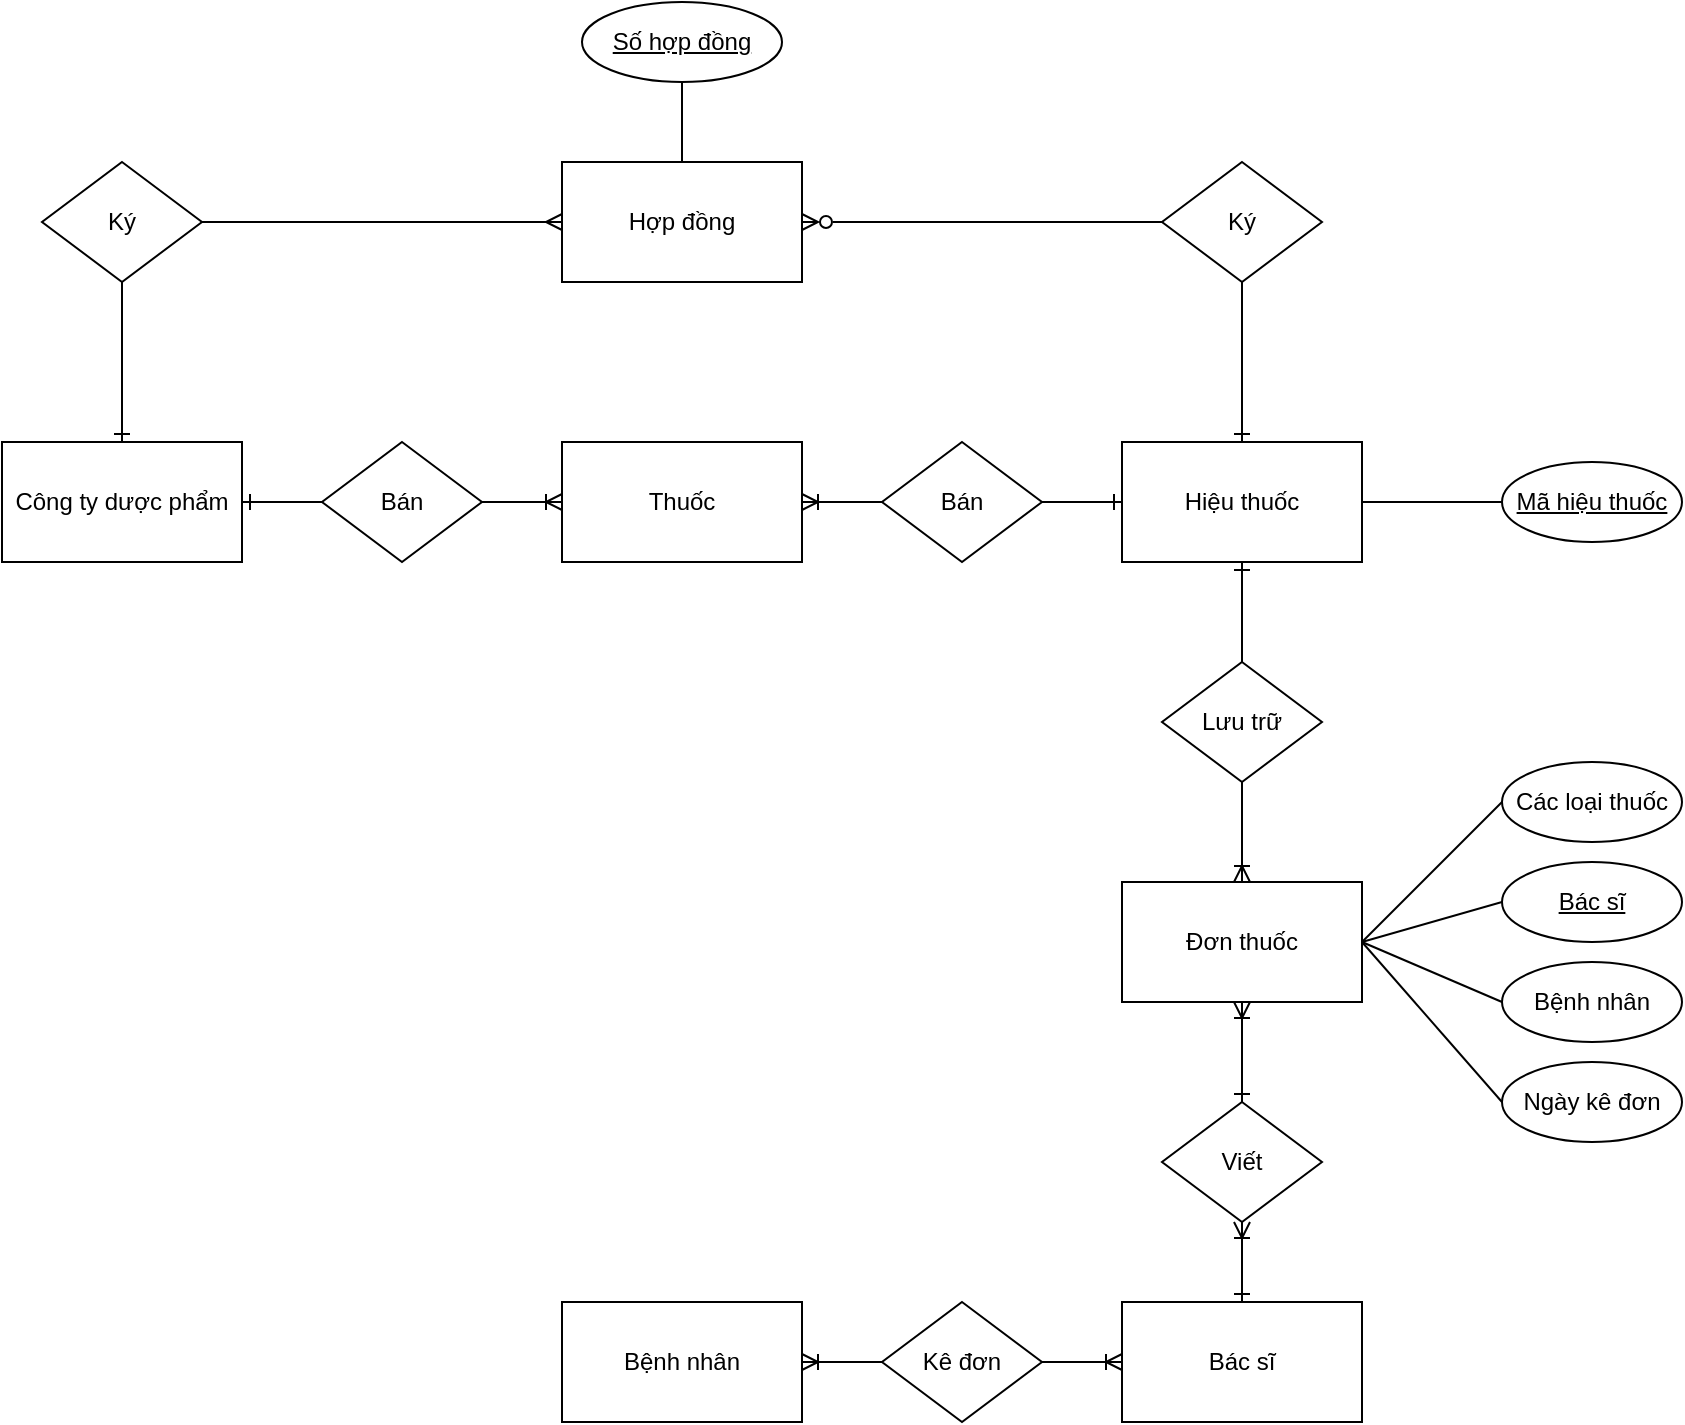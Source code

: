 <mxfile version="23.1.5" type="github" pages="2">
  <diagram name="ER" id="KBxNhcTJK4ZF1nwY1Zu5">
    <mxGraphModel dx="1434" dy="780" grid="1" gridSize="10" guides="1" tooltips="1" connect="1" arrows="1" fold="1" page="1" pageScale="1" pageWidth="1169" pageHeight="827" math="0" shadow="0">
      <root>
        <mxCell id="0" />
        <mxCell id="1" parent="0" />
        <mxCell id="AYmRxT0BlkEhMX28SqVd-1" value="Công ty dược phẩm" style="rounded=0;whiteSpace=wrap;html=1;" parent="1" vertex="1">
          <mxGeometry x="120" y="280" width="120" height="60" as="geometry" />
        </mxCell>
        <mxCell id="AYmRxT0BlkEhMX28SqVd-2" value="Thuốc" style="rounded=0;whiteSpace=wrap;html=1;" parent="1" vertex="1">
          <mxGeometry x="400" y="280" width="120" height="60" as="geometry" />
        </mxCell>
        <mxCell id="AYmRxT0BlkEhMX28SqVd-10" style="edgeStyle=orthogonalEdgeStyle;rounded=0;orthogonalLoop=1;jettySize=auto;html=1;entryX=0;entryY=0.5;entryDx=0;entryDy=0;endArrow=none;endFill=0;" parent="1" source="AYmRxT0BlkEhMX28SqVd-6" target="AYmRxT0BlkEhMX28SqVd-9" edge="1">
          <mxGeometry relative="1" as="geometry" />
        </mxCell>
        <mxCell id="AYmRxT0BlkEhMX28SqVd-12" value="" style="edgeStyle=orthogonalEdgeStyle;rounded=0;orthogonalLoop=1;jettySize=auto;html=1;endArrow=ERoneToMany;endFill=0;" parent="1" source="HR282m85-9Pj-9IuOOif-3" target="AYmRxT0BlkEhMX28SqVd-11" edge="1">
          <mxGeometry relative="1" as="geometry" />
        </mxCell>
        <mxCell id="AYmRxT0BlkEhMX28SqVd-6" value="Hiệu thuốc" style="rounded=0;whiteSpace=wrap;html=1;" parent="1" vertex="1">
          <mxGeometry x="680" y="280" width="120" height="60" as="geometry" />
        </mxCell>
        <mxCell id="AYmRxT0BlkEhMX28SqVd-9" value="&lt;u&gt;Mã hiệu thuốc&lt;/u&gt;" style="ellipse;whiteSpace=wrap;html=1;" parent="1" vertex="1">
          <mxGeometry x="870" y="290" width="90" height="40" as="geometry" />
        </mxCell>
        <mxCell id="AYmRxT0BlkEhMX28SqVd-25" style="edgeStyle=orthogonalEdgeStyle;rounded=0;orthogonalLoop=1;jettySize=auto;html=1;exitX=0.5;exitY=1;exitDx=0;exitDy=0;entryX=0.5;entryY=0;entryDx=0;entryDy=0;endArrow=ERone;endFill=0;startArrow=ERoneToMany;startFill=0;" parent="1" source="HR282m85-9Pj-9IuOOif-5" target="AYmRxT0BlkEhMX28SqVd-24" edge="1">
          <mxGeometry relative="1" as="geometry" />
        </mxCell>
        <mxCell id="AYmRxT0BlkEhMX28SqVd-11" value="Đơn thuốc" style="rounded=0;whiteSpace=wrap;html=1;" parent="1" vertex="1">
          <mxGeometry x="680" y="500" width="120" height="60" as="geometry" />
        </mxCell>
        <mxCell id="AYmRxT0BlkEhMX28SqVd-19" style="rounded=0;orthogonalLoop=1;jettySize=auto;html=1;exitX=0;exitY=0.5;exitDx=0;exitDy=0;endArrow=none;endFill=0;" parent="1" source="AYmRxT0BlkEhMX28SqVd-15" edge="1">
          <mxGeometry relative="1" as="geometry">
            <mxPoint x="800" y="530" as="targetPoint" />
          </mxGeometry>
        </mxCell>
        <mxCell id="AYmRxT0BlkEhMX28SqVd-15" value="Các loại thuốc" style="ellipse;whiteSpace=wrap;html=1;" parent="1" vertex="1">
          <mxGeometry x="870" y="440" width="90" height="40" as="geometry" />
        </mxCell>
        <mxCell id="AYmRxT0BlkEhMX28SqVd-20" style="rounded=0;orthogonalLoop=1;jettySize=auto;html=1;entryX=1;entryY=0.5;entryDx=0;entryDy=0;endArrow=none;endFill=0;exitX=0;exitY=0.5;exitDx=0;exitDy=0;" parent="1" source="AYmRxT0BlkEhMX28SqVd-16" target="AYmRxT0BlkEhMX28SqVd-11" edge="1">
          <mxGeometry relative="1" as="geometry" />
        </mxCell>
        <mxCell id="AYmRxT0BlkEhMX28SqVd-16" value="&lt;u&gt;Bác sĩ&lt;/u&gt;" style="ellipse;whiteSpace=wrap;html=1;" parent="1" vertex="1">
          <mxGeometry x="870" y="490" width="90" height="40" as="geometry" />
        </mxCell>
        <mxCell id="AYmRxT0BlkEhMX28SqVd-21" style="rounded=0;orthogonalLoop=1;jettySize=auto;html=1;endArrow=none;endFill=0;exitX=0;exitY=0.5;exitDx=0;exitDy=0;entryX=1;entryY=0.5;entryDx=0;entryDy=0;" parent="1" source="AYmRxT0BlkEhMX28SqVd-17" target="AYmRxT0BlkEhMX28SqVd-11" edge="1">
          <mxGeometry relative="1" as="geometry" />
        </mxCell>
        <mxCell id="AYmRxT0BlkEhMX28SqVd-17" value="Bệnh nhân" style="ellipse;whiteSpace=wrap;html=1;" parent="1" vertex="1">
          <mxGeometry x="870" y="540" width="90" height="40" as="geometry" />
        </mxCell>
        <mxCell id="AYmRxT0BlkEhMX28SqVd-22" style="rounded=0;orthogonalLoop=1;jettySize=auto;html=1;endArrow=none;endFill=0;exitX=0;exitY=0.5;exitDx=0;exitDy=0;" parent="1" source="AYmRxT0BlkEhMX28SqVd-18" edge="1">
          <mxGeometry relative="1" as="geometry">
            <mxPoint x="800" y="530" as="targetPoint" />
          </mxGeometry>
        </mxCell>
        <mxCell id="AYmRxT0BlkEhMX28SqVd-18" value="Ngày kê đơn" style="ellipse;whiteSpace=wrap;html=1;" parent="1" vertex="1">
          <mxGeometry x="870" y="590" width="90" height="40" as="geometry" />
        </mxCell>
        <mxCell id="AYmRxT0BlkEhMX28SqVd-23" value="Bệnh nhân" style="rounded=0;whiteSpace=wrap;html=1;" parent="1" vertex="1">
          <mxGeometry x="400" y="710" width="120" height="60" as="geometry" />
        </mxCell>
        <mxCell id="AYmRxT0BlkEhMX28SqVd-24" value="Bác sĩ" style="rounded=0;whiteSpace=wrap;html=1;" parent="1" vertex="1">
          <mxGeometry x="680" y="710" width="120" height="60" as="geometry" />
        </mxCell>
        <mxCell id="AYmRxT0BlkEhMX28SqVd-32" value="" style="edgeStyle=orthogonalEdgeStyle;rounded=0;orthogonalLoop=1;jettySize=auto;html=1;endArrow=none;endFill=0;" parent="1" source="AYmRxT0BlkEhMX28SqVd-30" target="AYmRxT0BlkEhMX28SqVd-31" edge="1">
          <mxGeometry relative="1" as="geometry" />
        </mxCell>
        <mxCell id="AYmRxT0BlkEhMX28SqVd-30" value="Hợp đồng" style="rounded=0;whiteSpace=wrap;html=1;" parent="1" vertex="1">
          <mxGeometry x="400" y="140" width="120" height="60" as="geometry" />
        </mxCell>
        <mxCell id="AYmRxT0BlkEhMX28SqVd-31" value="&lt;u&gt;Số hợp đồng&lt;/u&gt;" style="ellipse;whiteSpace=wrap;html=1;rounded=0;" parent="1" vertex="1">
          <mxGeometry x="410" y="60" width="100" height="40" as="geometry" />
        </mxCell>
        <mxCell id="HR282m85-9Pj-9IuOOif-4" value="" style="edgeStyle=orthogonalEdgeStyle;rounded=0;orthogonalLoop=1;jettySize=auto;html=1;endArrow=none;endFill=0;startArrow=ERone;startFill=0;" edge="1" parent="1" source="AYmRxT0BlkEhMX28SqVd-6" target="HR282m85-9Pj-9IuOOif-3">
          <mxGeometry relative="1" as="geometry">
            <mxPoint x="740" y="340" as="sourcePoint" />
            <mxPoint x="740" y="500" as="targetPoint" />
          </mxGeometry>
        </mxCell>
        <mxCell id="HR282m85-9Pj-9IuOOif-3" value="Lưu trữ" style="rhombus;whiteSpace=wrap;html=1;" vertex="1" parent="1">
          <mxGeometry x="700" y="390" width="80" height="60" as="geometry" />
        </mxCell>
        <mxCell id="HR282m85-9Pj-9IuOOif-6" value="" style="edgeStyle=orthogonalEdgeStyle;rounded=0;orthogonalLoop=1;jettySize=auto;html=1;exitX=0.5;exitY=1;exitDx=0;exitDy=0;entryX=0.5;entryY=0;entryDx=0;entryDy=0;endArrow=ERone;endFill=0;startArrow=ERoneToMany;startFill=0;" edge="1" parent="1" source="AYmRxT0BlkEhMX28SqVd-11" target="HR282m85-9Pj-9IuOOif-5">
          <mxGeometry relative="1" as="geometry">
            <mxPoint x="740" y="560" as="sourcePoint" />
            <mxPoint x="740" y="640" as="targetPoint" />
          </mxGeometry>
        </mxCell>
        <mxCell id="HR282m85-9Pj-9IuOOif-5" value="Viết" style="rhombus;whiteSpace=wrap;html=1;" vertex="1" parent="1">
          <mxGeometry x="700" y="610" width="80" height="60" as="geometry" />
        </mxCell>
        <mxCell id="HR282m85-9Pj-9IuOOif-10" style="edgeStyle=orthogonalEdgeStyle;rounded=0;orthogonalLoop=1;jettySize=auto;html=1;entryX=0;entryY=0.5;entryDx=0;entryDy=0;endArrow=ERoneToMany;endFill=0;" edge="1" parent="1" source="HR282m85-9Pj-9IuOOif-1" target="AYmRxT0BlkEhMX28SqVd-24">
          <mxGeometry relative="1" as="geometry" />
        </mxCell>
        <mxCell id="HR282m85-9Pj-9IuOOif-11" style="edgeStyle=orthogonalEdgeStyle;rounded=0;orthogonalLoop=1;jettySize=auto;html=1;entryX=1;entryY=0.5;entryDx=0;entryDy=0;endArrow=ERoneToMany;endFill=0;" edge="1" parent="1" source="HR282m85-9Pj-9IuOOif-1" target="AYmRxT0BlkEhMX28SqVd-23">
          <mxGeometry relative="1" as="geometry" />
        </mxCell>
        <mxCell id="HR282m85-9Pj-9IuOOif-1" value="Kê đơn" style="rhombus;whiteSpace=wrap;html=1;" vertex="1" parent="1">
          <mxGeometry x="560" y="710" width="80" height="60" as="geometry" />
        </mxCell>
        <mxCell id="HR282m85-9Pj-9IuOOif-13" style="edgeStyle=orthogonalEdgeStyle;rounded=0;orthogonalLoop=1;jettySize=auto;html=1;entryX=0.5;entryY=0;entryDx=0;entryDy=0;endArrow=ERone;endFill=0;" edge="1" parent="1" source="HR282m85-9Pj-9IuOOif-12" target="AYmRxT0BlkEhMX28SqVd-6">
          <mxGeometry relative="1" as="geometry" />
        </mxCell>
        <mxCell id="HR282m85-9Pj-9IuOOif-14" style="edgeStyle=orthogonalEdgeStyle;rounded=0;orthogonalLoop=1;jettySize=auto;html=1;entryX=1;entryY=0.5;entryDx=0;entryDy=0;endArrow=ERzeroToMany;endFill=0;" edge="1" parent="1" source="HR282m85-9Pj-9IuOOif-12" target="AYmRxT0BlkEhMX28SqVd-30">
          <mxGeometry relative="1" as="geometry" />
        </mxCell>
        <mxCell id="HR282m85-9Pj-9IuOOif-12" value="Ký" style="rhombus;whiteSpace=wrap;html=1;" vertex="1" parent="1">
          <mxGeometry x="700" y="140" width="80" height="60" as="geometry" />
        </mxCell>
        <mxCell id="HR282m85-9Pj-9IuOOif-16" style="edgeStyle=orthogonalEdgeStyle;rounded=0;orthogonalLoop=1;jettySize=auto;html=1;entryX=0;entryY=0.5;entryDx=0;entryDy=0;endArrow=ERmany;endFill=0;" edge="1" parent="1" source="HR282m85-9Pj-9IuOOif-15" target="AYmRxT0BlkEhMX28SqVd-30">
          <mxGeometry relative="1" as="geometry" />
        </mxCell>
        <mxCell id="HR282m85-9Pj-9IuOOif-17" style="edgeStyle=orthogonalEdgeStyle;rounded=0;orthogonalLoop=1;jettySize=auto;html=1;entryX=0.5;entryY=0;entryDx=0;entryDy=0;endArrow=ERone;endFill=0;" edge="1" parent="1" source="HR282m85-9Pj-9IuOOif-15" target="AYmRxT0BlkEhMX28SqVd-1">
          <mxGeometry relative="1" as="geometry" />
        </mxCell>
        <mxCell id="HR282m85-9Pj-9IuOOif-15" value="Ký" style="rhombus;whiteSpace=wrap;html=1;" vertex="1" parent="1">
          <mxGeometry x="140" y="140" width="80" height="60" as="geometry" />
        </mxCell>
        <mxCell id="HR282m85-9Pj-9IuOOif-19" style="edgeStyle=orthogonalEdgeStyle;rounded=0;orthogonalLoop=1;jettySize=auto;html=1;entryX=0;entryY=0.5;entryDx=0;entryDy=0;endArrow=ERone;endFill=0;" edge="1" parent="1" source="HR282m85-9Pj-9IuOOif-18" target="AYmRxT0BlkEhMX28SqVd-6">
          <mxGeometry relative="1" as="geometry" />
        </mxCell>
        <mxCell id="HR282m85-9Pj-9IuOOif-20" style="edgeStyle=orthogonalEdgeStyle;rounded=0;orthogonalLoop=1;jettySize=auto;html=1;entryX=1;entryY=0.5;entryDx=0;entryDy=0;endArrow=ERoneToMany;endFill=0;" edge="1" parent="1" source="HR282m85-9Pj-9IuOOif-18" target="AYmRxT0BlkEhMX28SqVd-2">
          <mxGeometry relative="1" as="geometry" />
        </mxCell>
        <mxCell id="HR282m85-9Pj-9IuOOif-18" value="Bán" style="rhombus;whiteSpace=wrap;html=1;" vertex="1" parent="1">
          <mxGeometry x="560" y="280" width="80" height="60" as="geometry" />
        </mxCell>
        <mxCell id="HR282m85-9Pj-9IuOOif-22" style="edgeStyle=orthogonalEdgeStyle;rounded=0;orthogonalLoop=1;jettySize=auto;html=1;entryX=0;entryY=0.5;entryDx=0;entryDy=0;endArrow=ERoneToMany;endFill=0;" edge="1" parent="1" source="HR282m85-9Pj-9IuOOif-21" target="AYmRxT0BlkEhMX28SqVd-2">
          <mxGeometry relative="1" as="geometry" />
        </mxCell>
        <mxCell id="HR282m85-9Pj-9IuOOif-23" style="edgeStyle=orthogonalEdgeStyle;rounded=0;orthogonalLoop=1;jettySize=auto;html=1;endArrow=ERone;endFill=0;" edge="1" parent="1" source="HR282m85-9Pj-9IuOOif-21" target="AYmRxT0BlkEhMX28SqVd-1">
          <mxGeometry relative="1" as="geometry" />
        </mxCell>
        <mxCell id="HR282m85-9Pj-9IuOOif-21" value="Bán" style="rhombus;whiteSpace=wrap;html=1;" vertex="1" parent="1">
          <mxGeometry x="280" y="280" width="80" height="60" as="geometry" />
        </mxCell>
      </root>
    </mxGraphModel>
  </diagram>
  <diagram id="3m4UzI0zLFcFoLHW_tT6" name="RM">
    <mxGraphModel dx="1434" dy="780" grid="1" gridSize="10" guides="1" tooltips="1" connect="1" arrows="1" fold="1" page="1" pageScale="1" pageWidth="1169" pageHeight="827" math="0" shadow="0">
      <root>
        <mxCell id="0" />
        <mxCell id="1" parent="0" />
      </root>
    </mxGraphModel>
  </diagram>
</mxfile>
